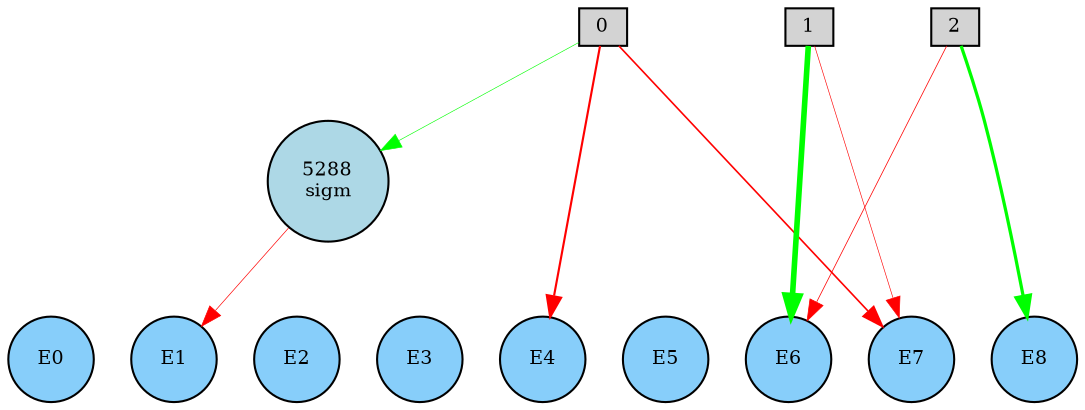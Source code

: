 digraph {
	node [fontsize=9 height=0.2 shape=circle width=0.2]
	subgraph inputs {
		node [shape=box style=filled]
		rank=source
		0 [fillcolor=lightgray]
		1 [fillcolor=lightgray]
		0 -> 1 [style=invis]
		2 [fillcolor=lightgray]
		1 -> 2 [style=invis]
	}
	subgraph outputs {
		node [style=filled]
		rank=sink
		E0 [fillcolor=lightskyblue fontsize=9 height=0.2 shape=circle width=0.2]
		E1 [fillcolor=lightskyblue fontsize=9 height=0.2 shape=circle width=0.2]
		E0 -> E1 [style=invis]
		E2 [fillcolor=lightskyblue fontsize=9 height=0.2 shape=circle width=0.2]
		E1 -> E2 [style=invis]
		E3 [fillcolor=lightskyblue fontsize=9 height=0.2 shape=circle width=0.2]
		E2 -> E3 [style=invis]
		E4 [fillcolor=lightskyblue fontsize=9 height=0.2 shape=circle width=0.2]
		E3 -> E4 [style=invis]
		E5 [fillcolor=lightskyblue fontsize=9 height=0.2 shape=circle width=0.2]
		E4 -> E5 [style=invis]
		E6 [fillcolor=lightskyblue fontsize=9 height=0.2 shape=circle width=0.2]
		E5 -> E6 [style=invis]
		E7 [fillcolor=lightskyblue fontsize=9 height=0.2 shape=circle width=0.2]
		E6 -> E7 [style=invis]
		E8 [fillcolor=lightskyblue fontsize=9 height=0.2 shape=circle width=0.2]
		E7 -> E8 [style=invis]
	}
	5288 [label="5288
sigm" fillcolor=lightblue style=filled]
	2 -> E8 [color=green penwidth=1.5557754061894562 style=solid]
	1 -> E6 [color=green penwidth=2.69631920120696 style=solid]
	0 -> E7 [color=red penwidth=0.7839281916427732 style=solid]
	0 -> E4 [color=red penwidth=1.0262253995236073 style=solid]
	2 -> E6 [color=red penwidth=0.3602764849928962 style=solid]
	0 -> 5288 [color=green penwidth=0.28875642264571 style=solid]
	5288 -> E1 [color=red penwidth=0.3263725673169977 style=solid]
	1 -> E7 [color=red penwidth=0.2975372232107999 style=solid]
}
